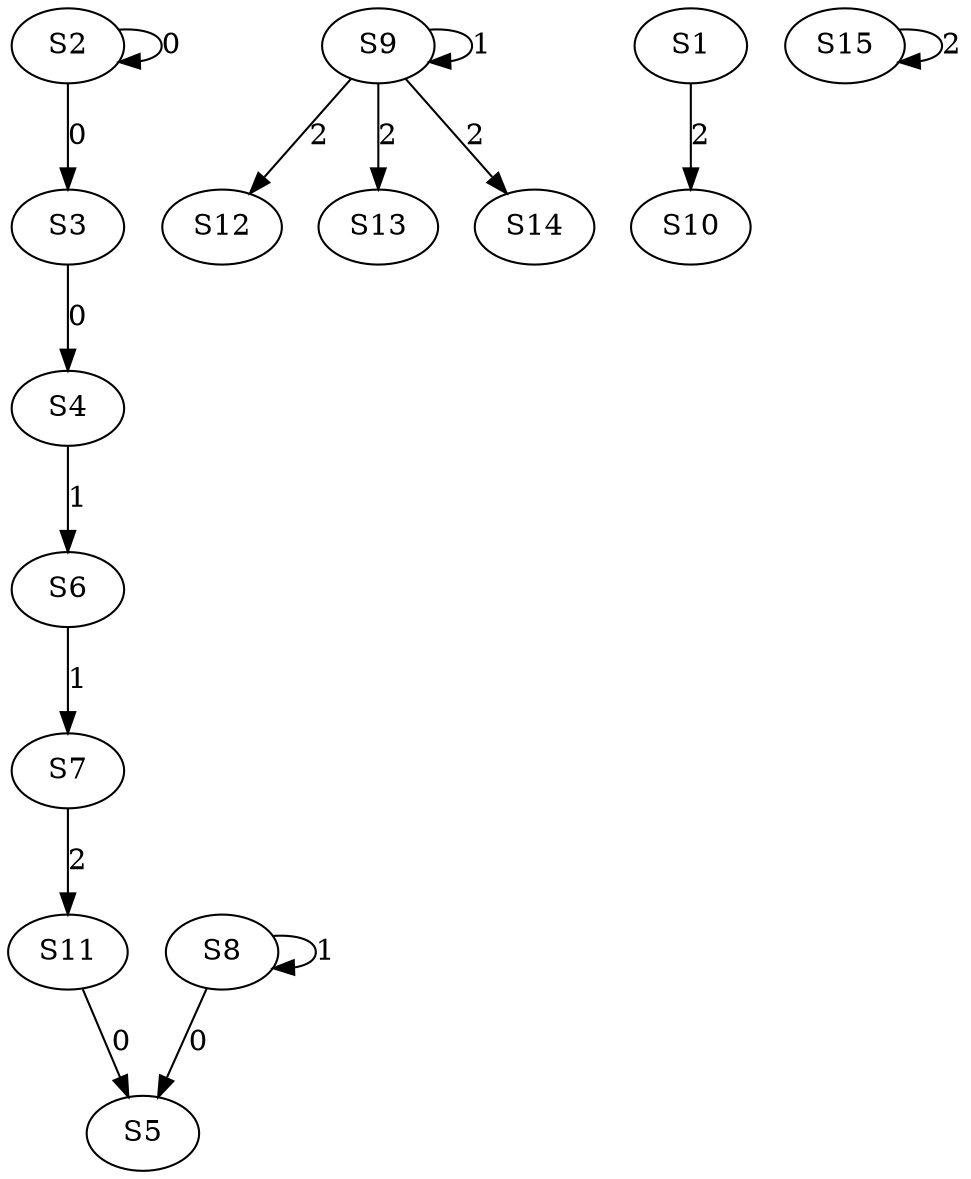 strict digraph {
	S2 -> S2 [ label = 0 ];
	S2 -> S3 [ label = 0 ];
	S3 -> S4 [ label = 0 ];
	S11 -> S5 [ label = 0 ];
	S4 -> S6 [ label = 1 ];
	S6 -> S7 [ label = 1 ];
	S8 -> S8 [ label = 1 ];
	S9 -> S9 [ label = 1 ];
	S1 -> S10 [ label = 2 ];
	S7 -> S11 [ label = 2 ];
	S9 -> S12 [ label = 2 ];
	S9 -> S13 [ label = 2 ];
	S9 -> S14 [ label = 2 ];
	S15 -> S15 [ label = 2 ];
	S8 -> S5 [ label = 0 ];
}